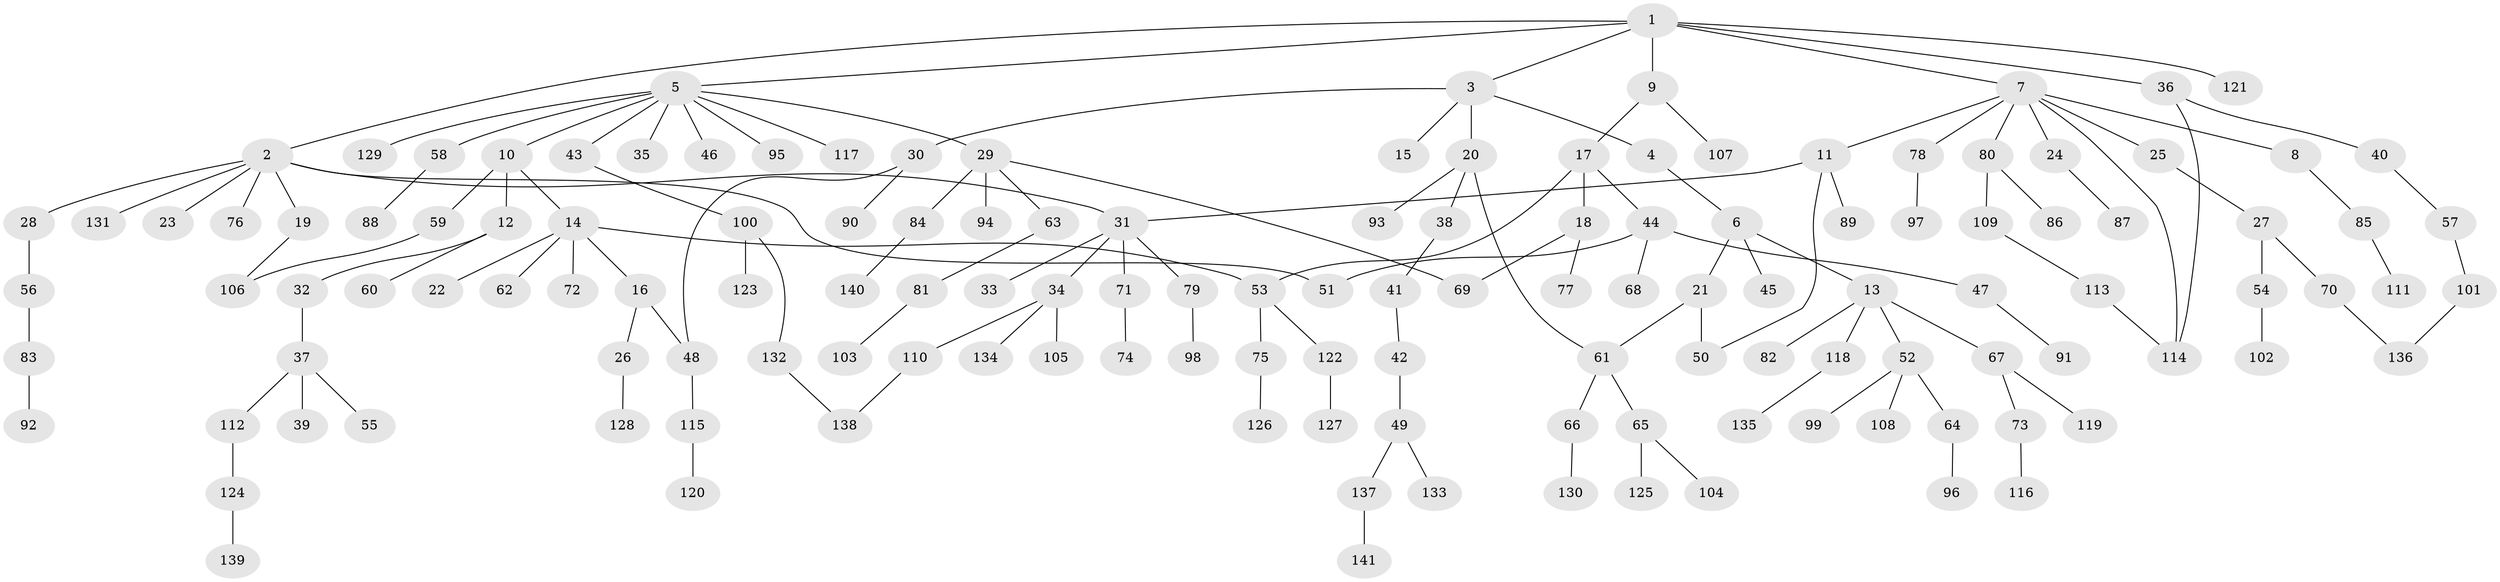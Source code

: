 // Generated by graph-tools (version 1.1) at 2025/10/02/27/25 16:10:51]
// undirected, 141 vertices, 152 edges
graph export_dot {
graph [start="1"]
  node [color=gray90,style=filled];
  1;
  2;
  3;
  4;
  5;
  6;
  7;
  8;
  9;
  10;
  11;
  12;
  13;
  14;
  15;
  16;
  17;
  18;
  19;
  20;
  21;
  22;
  23;
  24;
  25;
  26;
  27;
  28;
  29;
  30;
  31;
  32;
  33;
  34;
  35;
  36;
  37;
  38;
  39;
  40;
  41;
  42;
  43;
  44;
  45;
  46;
  47;
  48;
  49;
  50;
  51;
  52;
  53;
  54;
  55;
  56;
  57;
  58;
  59;
  60;
  61;
  62;
  63;
  64;
  65;
  66;
  67;
  68;
  69;
  70;
  71;
  72;
  73;
  74;
  75;
  76;
  77;
  78;
  79;
  80;
  81;
  82;
  83;
  84;
  85;
  86;
  87;
  88;
  89;
  90;
  91;
  92;
  93;
  94;
  95;
  96;
  97;
  98;
  99;
  100;
  101;
  102;
  103;
  104;
  105;
  106;
  107;
  108;
  109;
  110;
  111;
  112;
  113;
  114;
  115;
  116;
  117;
  118;
  119;
  120;
  121;
  122;
  123;
  124;
  125;
  126;
  127;
  128;
  129;
  130;
  131;
  132;
  133;
  134;
  135;
  136;
  137;
  138;
  139;
  140;
  141;
  1 -- 2;
  1 -- 3;
  1 -- 5;
  1 -- 7;
  1 -- 9;
  1 -- 36;
  1 -- 121;
  2 -- 19;
  2 -- 23;
  2 -- 28;
  2 -- 76;
  2 -- 131;
  2 -- 51;
  2 -- 31;
  3 -- 4;
  3 -- 15;
  3 -- 20;
  3 -- 30;
  4 -- 6;
  5 -- 10;
  5 -- 29;
  5 -- 35;
  5 -- 43;
  5 -- 46;
  5 -- 58;
  5 -- 95;
  5 -- 117;
  5 -- 129;
  6 -- 13;
  6 -- 21;
  6 -- 45;
  7 -- 8;
  7 -- 11;
  7 -- 24;
  7 -- 25;
  7 -- 78;
  7 -- 80;
  7 -- 114;
  8 -- 85;
  9 -- 17;
  9 -- 107;
  10 -- 12;
  10 -- 14;
  10 -- 59;
  11 -- 31;
  11 -- 50;
  11 -- 89;
  12 -- 32;
  12 -- 60;
  13 -- 52;
  13 -- 67;
  13 -- 82;
  13 -- 118;
  14 -- 16;
  14 -- 22;
  14 -- 53;
  14 -- 62;
  14 -- 72;
  16 -- 26;
  16 -- 48;
  17 -- 18;
  17 -- 44;
  17 -- 53;
  18 -- 77;
  18 -- 69;
  19 -- 106;
  20 -- 38;
  20 -- 93;
  20 -- 61;
  21 -- 61;
  21 -- 50;
  24 -- 87;
  25 -- 27;
  26 -- 128;
  27 -- 54;
  27 -- 70;
  28 -- 56;
  29 -- 63;
  29 -- 69;
  29 -- 84;
  29 -- 94;
  30 -- 90;
  30 -- 48;
  31 -- 33;
  31 -- 34;
  31 -- 71;
  31 -- 79;
  32 -- 37;
  34 -- 105;
  34 -- 110;
  34 -- 134;
  36 -- 40;
  36 -- 114;
  37 -- 39;
  37 -- 55;
  37 -- 112;
  38 -- 41;
  40 -- 57;
  41 -- 42;
  42 -- 49;
  43 -- 100;
  44 -- 47;
  44 -- 51;
  44 -- 68;
  47 -- 91;
  48 -- 115;
  49 -- 133;
  49 -- 137;
  52 -- 64;
  52 -- 99;
  52 -- 108;
  53 -- 75;
  53 -- 122;
  54 -- 102;
  56 -- 83;
  57 -- 101;
  58 -- 88;
  59 -- 106;
  61 -- 65;
  61 -- 66;
  63 -- 81;
  64 -- 96;
  65 -- 104;
  65 -- 125;
  66 -- 130;
  67 -- 73;
  67 -- 119;
  70 -- 136;
  71 -- 74;
  73 -- 116;
  75 -- 126;
  78 -- 97;
  79 -- 98;
  80 -- 86;
  80 -- 109;
  81 -- 103;
  83 -- 92;
  84 -- 140;
  85 -- 111;
  100 -- 123;
  100 -- 132;
  101 -- 136;
  109 -- 113;
  110 -- 138;
  112 -- 124;
  113 -- 114;
  115 -- 120;
  118 -- 135;
  122 -- 127;
  124 -- 139;
  132 -- 138;
  137 -- 141;
}
